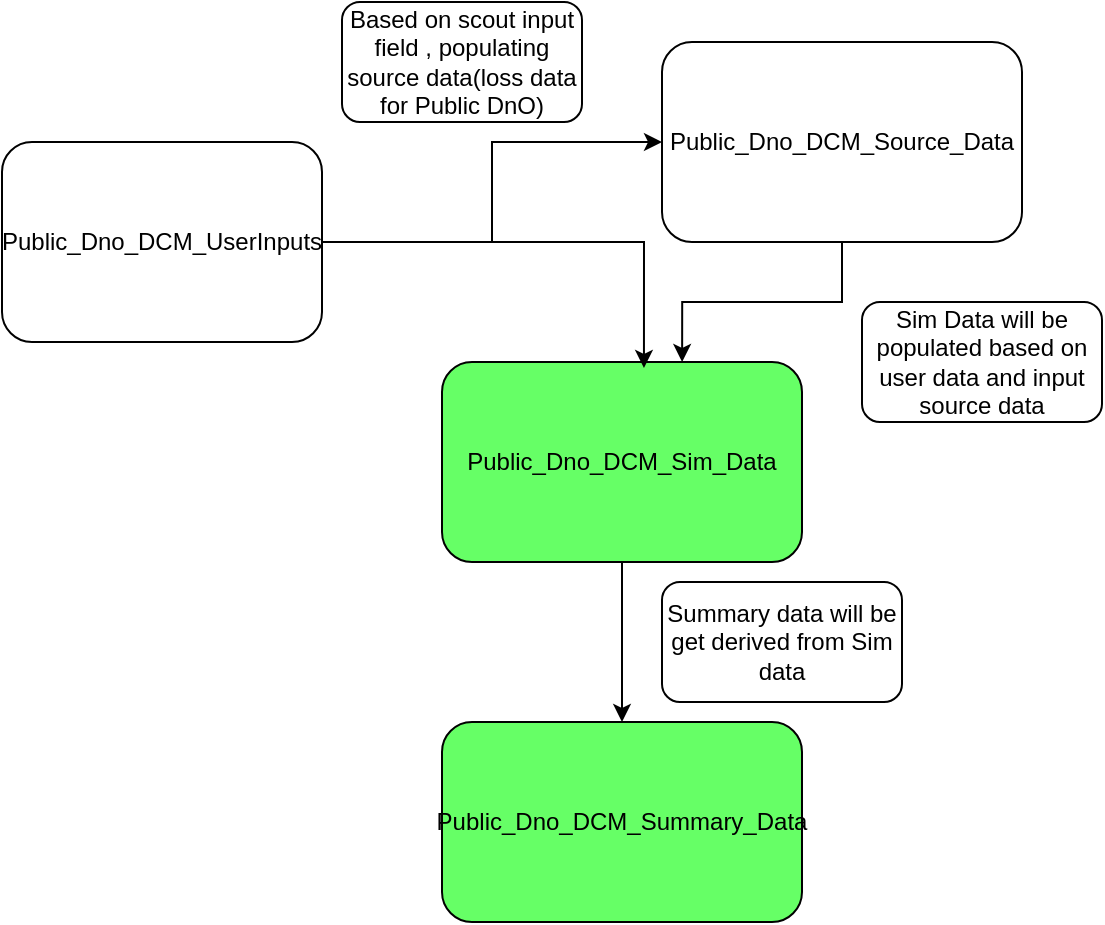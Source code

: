 <mxfile version="24.0.0" type="github">
  <diagram name="dnodcm" id="UQSi9a6BB6ItkI5QNvlL">
    <mxGraphModel dx="1072" dy="439" grid="1" gridSize="10" guides="1" tooltips="1" connect="1" arrows="1" fold="1" page="1" pageScale="1" pageWidth="850" pageHeight="1100" math="0" shadow="0">
      <root>
        <mxCell id="0" />
        <mxCell id="1" parent="0" />
        <mxCell id="n55kTpgbAC1Qk4OMio1X-31" style="edgeStyle=orthogonalEdgeStyle;rounded=0;orthogonalLoop=1;jettySize=auto;html=1;" parent="1" source="n55kTpgbAC1Qk4OMio1X-4" target="n55kTpgbAC1Qk4OMio1X-6" edge="1">
          <mxGeometry relative="1" as="geometry" />
        </mxCell>
        <mxCell id="n55kTpgbAC1Qk4OMio1X-4" value="Public_Dno_DCM_UserInputs" style="rounded=1;whiteSpace=wrap;html=1;" parent="1" vertex="1">
          <mxGeometry x="230" y="180" width="160" height="100" as="geometry" />
        </mxCell>
        <mxCell id="n55kTpgbAC1Qk4OMio1X-6" value="Public_Dno_DCM_Source_Data" style="rounded=1;whiteSpace=wrap;html=1;" parent="1" vertex="1">
          <mxGeometry x="560" y="130" width="180" height="100" as="geometry" />
        </mxCell>
        <mxCell id="n55kTpgbAC1Qk4OMio1X-16" style="edgeStyle=orthogonalEdgeStyle;rounded=0;orthogonalLoop=1;jettySize=auto;html=1;entryX=0.667;entryY=0;entryDx=0;entryDy=0;entryPerimeter=0;" parent="1" source="n55kTpgbAC1Qk4OMio1X-6" target="n55kTpgbAC1Qk4OMio1X-20" edge="1">
          <mxGeometry relative="1" as="geometry">
            <mxPoint x="570.08" y="288" as="targetPoint" />
          </mxGeometry>
        </mxCell>
        <mxCell id="n55kTpgbAC1Qk4OMio1X-28" value="" style="edgeStyle=orthogonalEdgeStyle;rounded=0;orthogonalLoop=1;jettySize=auto;html=1;" parent="1" source="n55kTpgbAC1Qk4OMio1X-20" target="n55kTpgbAC1Qk4OMio1X-21" edge="1">
          <mxGeometry relative="1" as="geometry" />
        </mxCell>
        <mxCell id="n55kTpgbAC1Qk4OMio1X-20" value="Public_Dno_DCM_Sim_Data" style="rounded=1;whiteSpace=wrap;html=1;fillColor=#66FF66;" parent="1" vertex="1">
          <mxGeometry x="450" y="290" width="180" height="100" as="geometry" />
        </mxCell>
        <mxCell id="n55kTpgbAC1Qk4OMio1X-21" value="Public_Dno_DCM_Summary_Data" style="rounded=1;whiteSpace=wrap;html=1;fillColor=#66FF66;" parent="1" vertex="1">
          <mxGeometry x="450" y="470" width="180" height="100" as="geometry" />
        </mxCell>
        <mxCell id="n55kTpgbAC1Qk4OMio1X-29" style="edgeStyle=orthogonalEdgeStyle;rounded=0;orthogonalLoop=1;jettySize=auto;html=1;entryX=0.561;entryY=0.03;entryDx=0;entryDy=0;entryPerimeter=0;" parent="1" source="n55kTpgbAC1Qk4OMio1X-4" target="n55kTpgbAC1Qk4OMio1X-20" edge="1">
          <mxGeometry relative="1" as="geometry" />
        </mxCell>
        <mxCell id="n55kTpgbAC1Qk4OMio1X-30" value="Based on scout input field , populating source data(loss data for Public DnO)" style="rounded=1;whiteSpace=wrap;html=1;" parent="1" vertex="1">
          <mxGeometry x="400" y="110" width="120" height="60" as="geometry" />
        </mxCell>
        <mxCell id="n55kTpgbAC1Qk4OMio1X-32" value="Sim Data will be populated based on user data and input source data" style="rounded=1;whiteSpace=wrap;html=1;" parent="1" vertex="1">
          <mxGeometry x="660" y="260" width="120" height="60" as="geometry" />
        </mxCell>
        <mxCell id="n55kTpgbAC1Qk4OMio1X-33" value="Summary data will be get derived from Sim data" style="rounded=1;whiteSpace=wrap;html=1;" parent="1" vertex="1">
          <mxGeometry x="560" y="400" width="120" height="60" as="geometry" />
        </mxCell>
      </root>
    </mxGraphModel>
  </diagram>
</mxfile>

